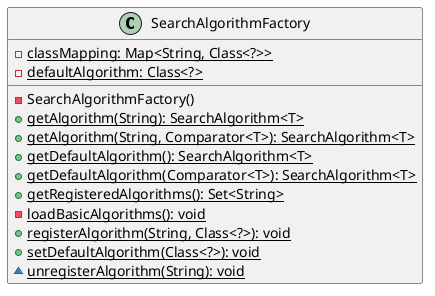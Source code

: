 @startuml

    class SearchAlgorithmFactory {
        {static} -classMapping: Map<String, Class<?>>
        {static} -defaultAlgorithm: Class<?>
        -SearchAlgorithmFactory()
        {static} +getAlgorithm(String): SearchAlgorithm<T>
        {static} +getAlgorithm(String, Comparator<T>): SearchAlgorithm<T>
        {static} +getDefaultAlgorithm(): SearchAlgorithm<T>
        {static} +getDefaultAlgorithm(Comparator<T>): SearchAlgorithm<T>
        {static} +getRegisteredAlgorithms(): Set<String>
        {static} -loadBasicAlgorithms(): void
        {static} +registerAlgorithm(String, Class<?>): void
        {static} +setDefaultAlgorithm(Class<?>): void
        {static} ~unregisterAlgorithm(String): void
    }

@enduml
